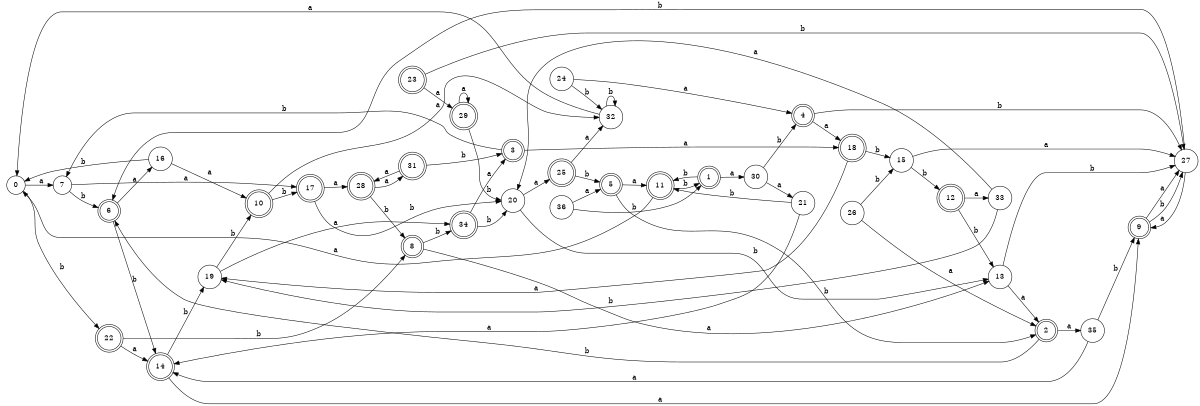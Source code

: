 digraph n30_10 {
__start0 [label="" shape="none"];

rankdir=LR;
size="8,5";

s0 [style="filled", color="black", fillcolor="white" shape="circle", label="0"];
s1 [style="rounded,filled", color="black", fillcolor="white" shape="doublecircle", label="1"];
s2 [style="rounded,filled", color="black", fillcolor="white" shape="doublecircle", label="2"];
s3 [style="rounded,filled", color="black", fillcolor="white" shape="doublecircle", label="3"];
s4 [style="rounded,filled", color="black", fillcolor="white" shape="doublecircle", label="4"];
s5 [style="rounded,filled", color="black", fillcolor="white" shape="doublecircle", label="5"];
s6 [style="rounded,filled", color="black", fillcolor="white" shape="doublecircle", label="6"];
s7 [style="filled", color="black", fillcolor="white" shape="circle", label="7"];
s8 [style="rounded,filled", color="black", fillcolor="white" shape="doublecircle", label="8"];
s9 [style="rounded,filled", color="black", fillcolor="white" shape="doublecircle", label="9"];
s10 [style="rounded,filled", color="black", fillcolor="white" shape="doublecircle", label="10"];
s11 [style="rounded,filled", color="black", fillcolor="white" shape="doublecircle", label="11"];
s12 [style="rounded,filled", color="black", fillcolor="white" shape="doublecircle", label="12"];
s13 [style="filled", color="black", fillcolor="white" shape="circle", label="13"];
s14 [style="rounded,filled", color="black", fillcolor="white" shape="doublecircle", label="14"];
s15 [style="filled", color="black", fillcolor="white" shape="circle", label="15"];
s16 [style="filled", color="black", fillcolor="white" shape="circle", label="16"];
s17 [style="rounded,filled", color="black", fillcolor="white" shape="doublecircle", label="17"];
s18 [style="rounded,filled", color="black", fillcolor="white" shape="doublecircle", label="18"];
s19 [style="filled", color="black", fillcolor="white" shape="circle", label="19"];
s20 [style="filled", color="black", fillcolor="white" shape="circle", label="20"];
s21 [style="filled", color="black", fillcolor="white" shape="circle", label="21"];
s22 [style="rounded,filled", color="black", fillcolor="white" shape="doublecircle", label="22"];
s23 [style="rounded,filled", color="black", fillcolor="white" shape="doublecircle", label="23"];
s24 [style="filled", color="black", fillcolor="white" shape="circle", label="24"];
s25 [style="rounded,filled", color="black", fillcolor="white" shape="doublecircle", label="25"];
s26 [style="filled", color="black", fillcolor="white" shape="circle", label="26"];
s27 [style="filled", color="black", fillcolor="white" shape="circle", label="27"];
s28 [style="rounded,filled", color="black", fillcolor="white" shape="doublecircle", label="28"];
s29 [style="rounded,filled", color="black", fillcolor="white" shape="doublecircle", label="29"];
s30 [style="filled", color="black", fillcolor="white" shape="circle", label="30"];
s31 [style="rounded,filled", color="black", fillcolor="white" shape="doublecircle", label="31"];
s32 [style="filled", color="black", fillcolor="white" shape="circle", label="32"];
s33 [style="filled", color="black", fillcolor="white" shape="circle", label="33"];
s34 [style="rounded,filled", color="black", fillcolor="white" shape="doublecircle", label="34"];
s35 [style="filled", color="black", fillcolor="white" shape="circle", label="35"];
s36 [style="filled", color="black", fillcolor="white" shape="circle", label="36"];
s0 -> s7 [label="a"];
s0 -> s22 [label="b"];
s1 -> s30 [label="a"];
s1 -> s11 [label="b"];
s2 -> s35 [label="a"];
s2 -> s6 [label="b"];
s3 -> s18 [label="a"];
s3 -> s7 [label="b"];
s4 -> s18 [label="a"];
s4 -> s27 [label="b"];
s5 -> s11 [label="a"];
s5 -> s2 [label="b"];
s6 -> s16 [label="a"];
s6 -> s14 [label="b"];
s7 -> s17 [label="a"];
s7 -> s6 [label="b"];
s8 -> s13 [label="a"];
s8 -> s34 [label="b"];
s9 -> s27 [label="a"];
s9 -> s27 [label="b"];
s10 -> s32 [label="a"];
s10 -> s17 [label="b"];
s11 -> s0 [label="a"];
s11 -> s1 [label="b"];
s12 -> s33 [label="a"];
s12 -> s13 [label="b"];
s13 -> s2 [label="a"];
s13 -> s27 [label="b"];
s14 -> s9 [label="a"];
s14 -> s19 [label="b"];
s15 -> s27 [label="a"];
s15 -> s12 [label="b"];
s16 -> s10 [label="a"];
s16 -> s0 [label="b"];
s17 -> s28 [label="a"];
s17 -> s20 [label="b"];
s18 -> s19 [label="a"];
s18 -> s15 [label="b"];
s19 -> s34 [label="a"];
s19 -> s10 [label="b"];
s20 -> s25 [label="a"];
s20 -> s13 [label="b"];
s21 -> s14 [label="a"];
s21 -> s11 [label="b"];
s22 -> s14 [label="a"];
s22 -> s8 [label="b"];
s23 -> s29 [label="a"];
s23 -> s27 [label="b"];
s24 -> s4 [label="a"];
s24 -> s32 [label="b"];
s25 -> s32 [label="a"];
s25 -> s5 [label="b"];
s26 -> s2 [label="a"];
s26 -> s15 [label="b"];
s27 -> s9 [label="a"];
s27 -> s6 [label="b"];
s28 -> s31 [label="a"];
s28 -> s8 [label="b"];
s29 -> s29 [label="a"];
s29 -> s20 [label="b"];
s30 -> s21 [label="a"];
s30 -> s4 [label="b"];
s31 -> s28 [label="a"];
s31 -> s3 [label="b"];
s32 -> s0 [label="a"];
s32 -> s32 [label="b"];
s33 -> s20 [label="a"];
s33 -> s19 [label="b"];
s34 -> s3 [label="a"];
s34 -> s20 [label="b"];
s35 -> s14 [label="a"];
s35 -> s9 [label="b"];
s36 -> s5 [label="a"];
s36 -> s1 [label="b"];

}